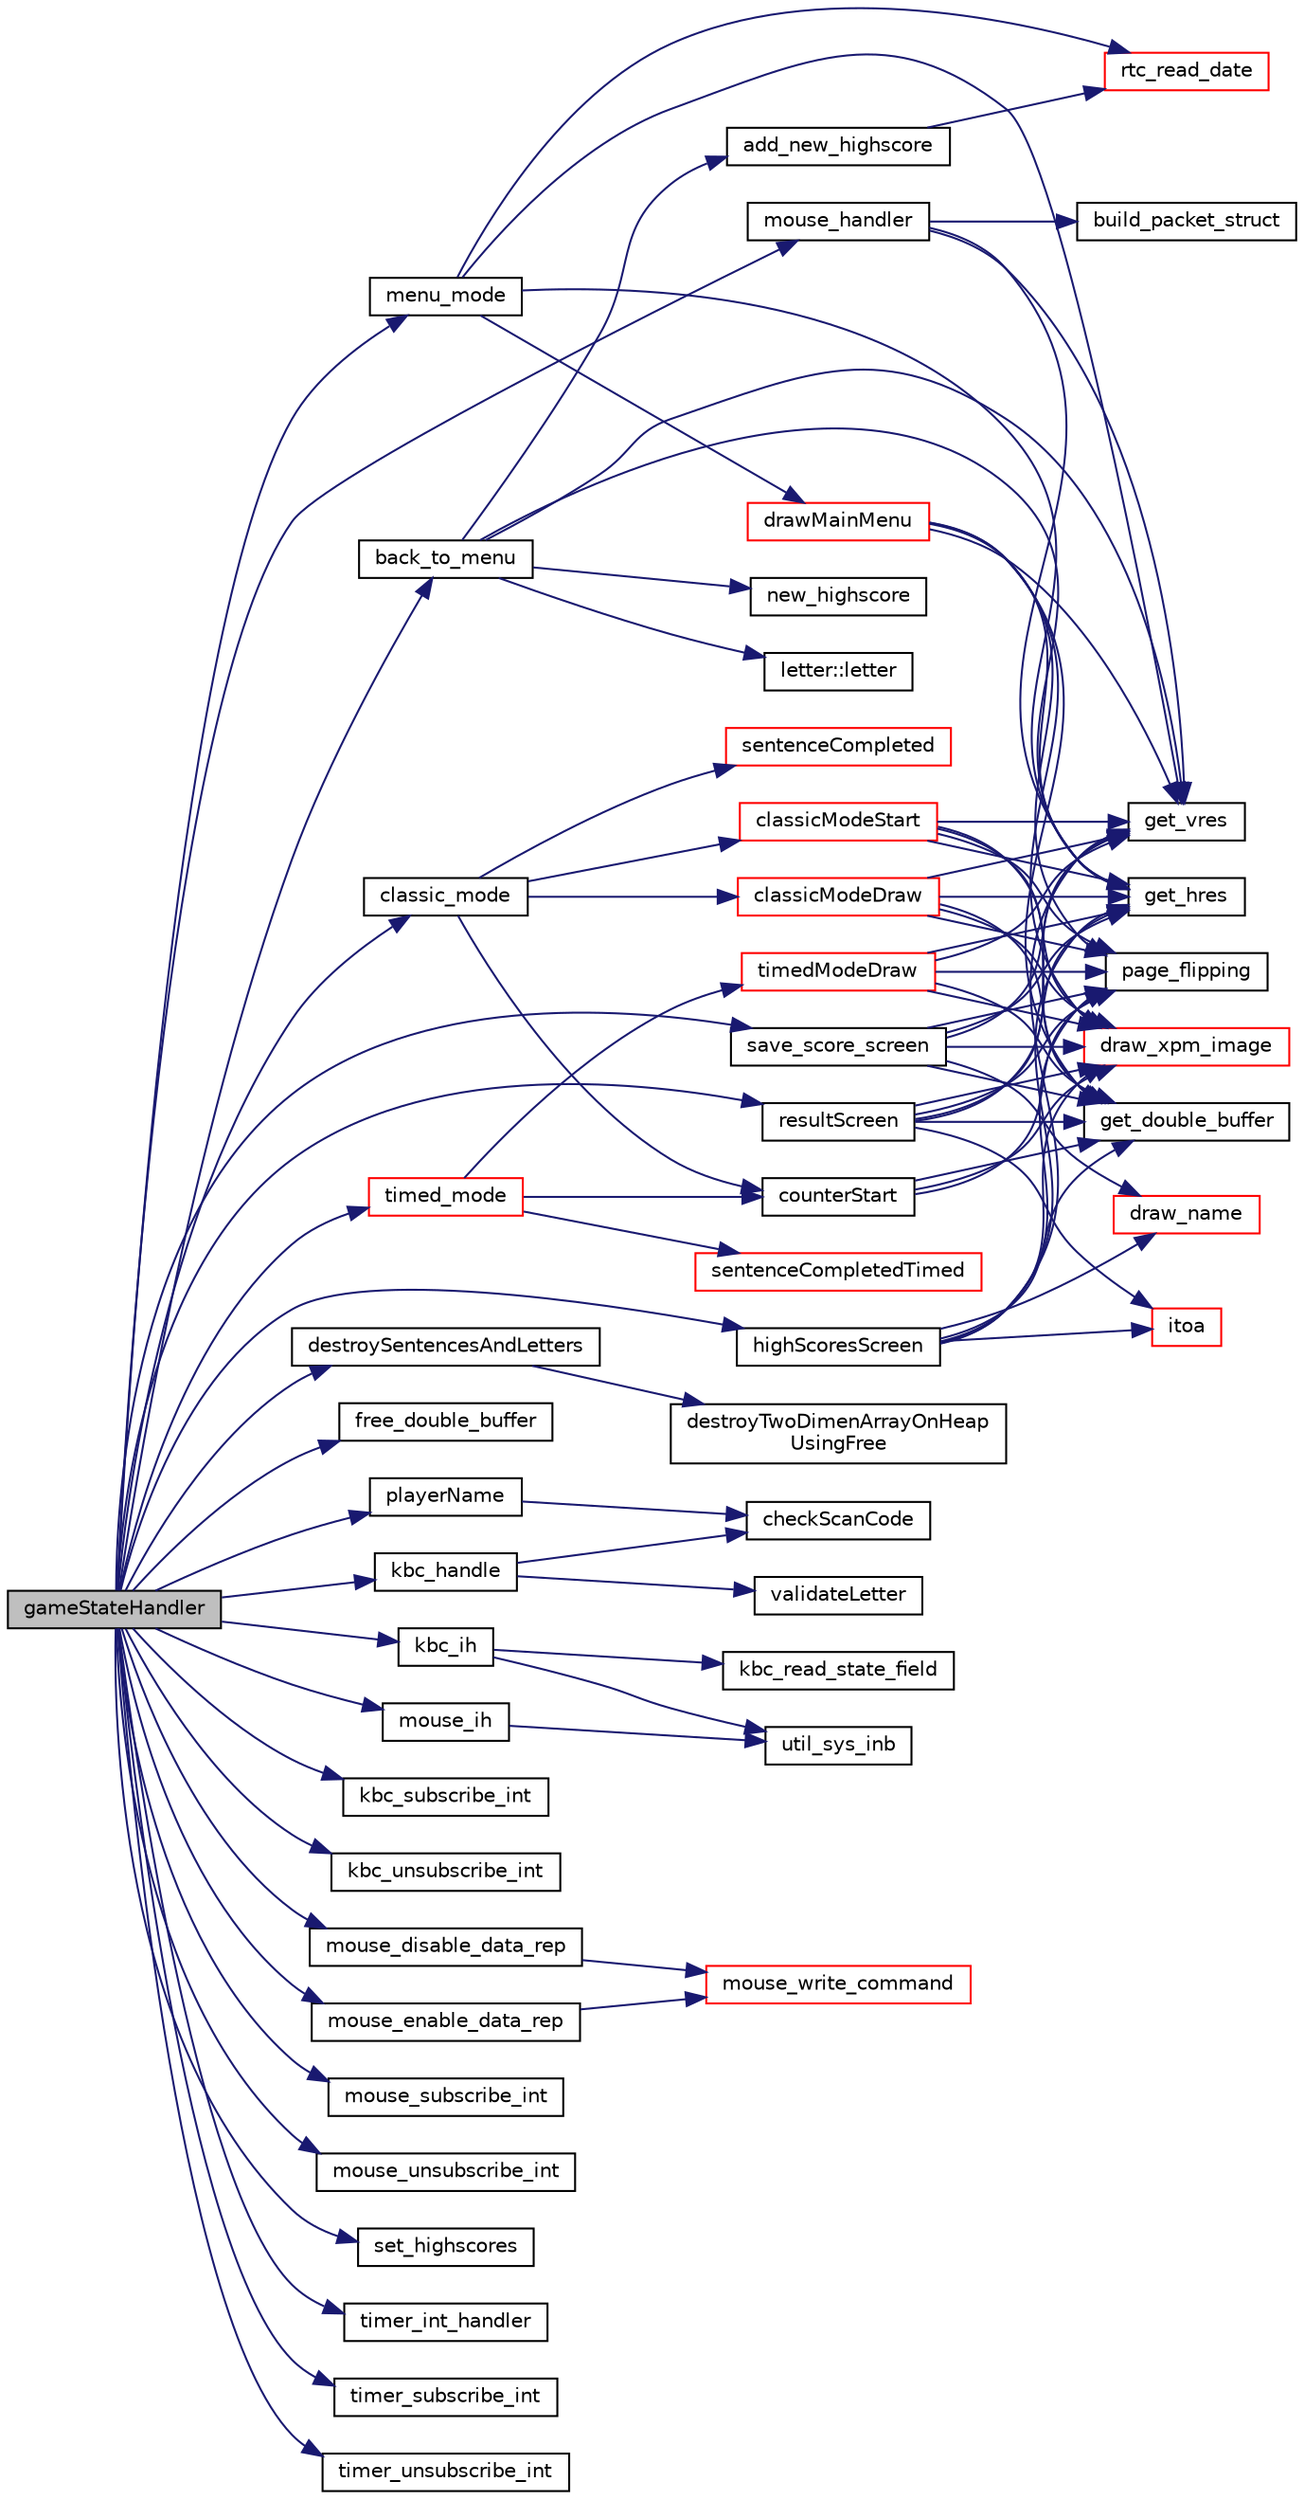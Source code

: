 digraph "gameStateHandler"
{
 // LATEX_PDF_SIZE
  edge [fontname="Helvetica",fontsize="10",labelfontname="Helvetica",labelfontsize="10"];
  node [fontname="Helvetica",fontsize="10",shape=record];
  rankdir="LR";
  Node1 [label="gameStateHandler",height=0.2,width=0.4,color="black", fillcolor="grey75", style="filled", fontcolor="black",tooltip="Load letters,sentences and xpm's, set graphics mode and start game."];
  Node1 -> Node2 [color="midnightblue",fontsize="10",style="solid",fontname="Helvetica"];
  Node2 [label="back_to_menu",height=0.2,width=0.4,color="black", fillcolor="white", style="filled",URL="$game_8c.html#ae7ed124302f000fe36828382c93950aa",tooltip="Go to main menu if button is pressed and save score if in Save Score mode."];
  Node2 -> Node3 [color="midnightblue",fontsize="10",style="solid",fontname="Helvetica"];
  Node3 [label="add_new_highscore",height=0.2,width=0.4,color="black", fillcolor="white", style="filled",URL="$highscores_8c.html#a036d2ad88dfbaa6c51569daff10640ca",tooltip="Add new highscore to highscores."];
  Node3 -> Node4 [color="midnightblue",fontsize="10",style="solid",fontname="Helvetica"];
  Node4 [label="rtc_read_date",height=0.2,width=0.4,color="red", fillcolor="white", style="filled",URL="$rtc_8c.html#ae2d4030307cef7e5e87606f7e09be07b",tooltip="Subscribes interrupts to the RTC."];
  Node2 -> Node9 [color="midnightblue",fontsize="10",style="solid",fontname="Helvetica"];
  Node9 [label="get_hres",height=0.2,width=0.4,color="black", fillcolor="white", style="filled",URL="$vc_8c.html#a10e416c59639a7f6b6f9f8f020fdb8d0",tooltip="Get horizontal resolution."];
  Node2 -> Node10 [color="midnightblue",fontsize="10",style="solid",fontname="Helvetica"];
  Node10 [label="get_vres",height=0.2,width=0.4,color="black", fillcolor="white", style="filled",URL="$vc_8c.html#a1c1b9a9c811575beb06fc355241ef17d",tooltip="Get vertical resolution."];
  Node2 -> Node11 [color="midnightblue",fontsize="10",style="solid",fontname="Helvetica"];
  Node11 [label="letter::letter",height=0.2,width=0.4,color="black", fillcolor="white", style="filled",URL="$structletter.html#a4bb58367ecea995c64a5d92d5ec60502",tooltip="The char associated with the letter."];
  Node2 -> Node12 [color="midnightblue",fontsize="10",style="solid",fontname="Helvetica"];
  Node12 [label="new_highscore",height=0.2,width=0.4,color="black", fillcolor="white", style="filled",URL="$highscores_8c.html#a9cc451c6c5bd05490178df678c552d5e",tooltip="Check if the new score is better that the ones in the highscoresr."];
  Node1 -> Node13 [color="midnightblue",fontsize="10",style="solid",fontname="Helvetica"];
  Node13 [label="classic_mode",height=0.2,width=0.4,color="black", fillcolor="white", style="filled",URL="$game_8c.html#a6d636c5d37c022c2b68db53b8a4a6b87",tooltip="Draw classic mode sentence,input and handle classic game mode state."];
  Node13 -> Node14 [color="midnightblue",fontsize="10",style="solid",fontname="Helvetica"];
  Node14 [label="classicModeDraw",height=0.2,width=0.4,color="red", fillcolor="white", style="filled",URL="$game_8c.html#ae2c313c74afd4c1d014957c8a8ad3f19",tooltip="Draw game components for Classic Mode on screen."];
  Node14 -> Node20 [color="midnightblue",fontsize="10",style="solid",fontname="Helvetica"];
  Node20 [label="draw_xpm_image",height=0.2,width=0.4,color="red", fillcolor="white", style="filled",URL="$vc_8c.html#a0cf63b55241db8e042bd55d93901566d",tooltip="Draws an XPM on the screen at specified coordinates."];
  Node14 -> Node21 [color="midnightblue",fontsize="10",style="solid",fontname="Helvetica"];
  Node21 [label="get_double_buffer",height=0.2,width=0.4,color="black", fillcolor="white", style="filled",URL="$vc_8c.html#a55c5883685bf347fccf094f10aa399e8",tooltip="Get double buffer."];
  Node14 -> Node9 [color="midnightblue",fontsize="10",style="solid",fontname="Helvetica"];
  Node14 -> Node10 [color="midnightblue",fontsize="10",style="solid",fontname="Helvetica"];
  Node14 -> Node22 [color="midnightblue",fontsize="10",style="solid",fontname="Helvetica"];
  Node22 [label="page_flipping",height=0.2,width=0.4,color="black", fillcolor="white", style="filled",URL="$vc_8c.html#a243163f132ab9dce6b21d946df703fd4",tooltip="Perform page flipping - copy contents of the double buffer to the first buffer."];
  Node13 -> Node23 [color="midnightblue",fontsize="10",style="solid",fontname="Helvetica"];
  Node23 [label="classicModeStart",height=0.2,width=0.4,color="red", fillcolor="white", style="filled",URL="$game_8c.html#a1584348a343494bd3b81c20776dde34b",tooltip="Draw the initial game components for the Classic Mode on the screen."];
  Node23 -> Node20 [color="midnightblue",fontsize="10",style="solid",fontname="Helvetica"];
  Node23 -> Node21 [color="midnightblue",fontsize="10",style="solid",fontname="Helvetica"];
  Node23 -> Node9 [color="midnightblue",fontsize="10",style="solid",fontname="Helvetica"];
  Node23 -> Node10 [color="midnightblue",fontsize="10",style="solid",fontname="Helvetica"];
  Node23 -> Node22 [color="midnightblue",fontsize="10",style="solid",fontname="Helvetica"];
  Node13 -> Node25 [color="midnightblue",fontsize="10",style="solid",fontname="Helvetica"];
  Node25 [label="counterStart",height=0.2,width=0.4,color="black", fillcolor="white", style="filled",URL="$game_8c.html#a1ccca907138b5e9af2569d8c0732b74b",tooltip="Displays a 3 2 1 counter before the start of the game mode."];
  Node25 -> Node20 [color="midnightblue",fontsize="10",style="solid",fontname="Helvetica"];
  Node25 -> Node21 [color="midnightblue",fontsize="10",style="solid",fontname="Helvetica"];
  Node25 -> Node22 [color="midnightblue",fontsize="10",style="solid",fontname="Helvetica"];
  Node13 -> Node26 [color="midnightblue",fontsize="10",style="solid",fontname="Helvetica"];
  Node26 [label="sentenceCompleted",height=0.2,width=0.4,color="red", fillcolor="white", style="filled",URL="$game_8c.html#a428244ddf0eb2af89871387d2b7b8abd",tooltip="Calculates statistics to send to resultScreen() to display."];
  Node1 -> Node27 [color="midnightblue",fontsize="10",style="solid",fontname="Helvetica"];
  Node27 [label="destroySentencesAndLetters",height=0.2,width=0.4,color="black", fillcolor="white", style="filled",URL="$sentences_8c.html#a7745112d26b762ba2d12b7f324710869",tooltip="Destroys sentences, letters other related variables"];
  Node27 -> Node28 [color="midnightblue",fontsize="10",style="solid",fontname="Helvetica"];
  Node28 [label="destroyTwoDimenArrayOnHeap\lUsingFree",height=0.2,width=0.4,color="black", fillcolor="white", style="filled",URL="$sentences_8c.html#a0f2b0bd4d289402d64680c11783b9704",tooltip="Free the allocated space for a two dimensional array of letters."];
  Node1 -> Node29 [color="midnightblue",fontsize="10",style="solid",fontname="Helvetica"];
  Node29 [label="free_double_buffer",height=0.2,width=0.4,color="black", fillcolor="white", style="filled",URL="$vc_8c.html#a5c9a2ecbe4ff77b9dbe4ff3826682300",tooltip="Free memory allocate for the double buffer."];
  Node1 -> Node30 [color="midnightblue",fontsize="10",style="solid",fontname="Helvetica"];
  Node30 [label="highScoresScreen",height=0.2,width=0.4,color="black", fillcolor="white", style="filled",URL="$game_8c.html#a7a6196f9ae7dc4d6ac8cc52a16719141",tooltip="Show a screen with the highest scores (top 5)"];
  Node30 -> Node31 [color="midnightblue",fontsize="10",style="solid",fontname="Helvetica"];
  Node31 [label="draw_name",height=0.2,width=0.4,color="red", fillcolor="white", style="filled",URL="$vc_8c.html#a87ed620696016e546afba21d658621d8",tooltip="Draws the name of a player (username)"];
  Node30 -> Node20 [color="midnightblue",fontsize="10",style="solid",fontname="Helvetica"];
  Node30 -> Node21 [color="midnightblue",fontsize="10",style="solid",fontname="Helvetica"];
  Node30 -> Node9 [color="midnightblue",fontsize="10",style="solid",fontname="Helvetica"];
  Node30 -> Node10 [color="midnightblue",fontsize="10",style="solid",fontname="Helvetica"];
  Node30 -> Node32 [color="midnightblue",fontsize="10",style="solid",fontname="Helvetica"];
  Node32 [label="itoa",height=0.2,width=0.4,color="red", fillcolor="white", style="filled",URL="$sentences_8c.html#a7e23ebebd89544f52813761ecd3aba09",tooltip="Implement itoa() from C - convert a value in a specific base to an array of chars."];
  Node30 -> Node22 [color="midnightblue",fontsize="10",style="solid",fontname="Helvetica"];
  Node1 -> Node35 [color="midnightblue",fontsize="10",style="solid",fontname="Helvetica"];
  Node35 [label="kbc_handle",height=0.2,width=0.4,color="black", fillcolor="white", style="filled",URL="$game_8c.html#a85a521ea3fd3bf532fbaca38a716ed0f",tooltip="Perform game actions according to the game State."];
  Node35 -> Node36 [color="midnightblue",fontsize="10",style="solid",fontname="Helvetica"];
  Node36 [label="checkScanCode",height=0.2,width=0.4,color="black", fillcolor="white", style="filled",URL="$game_8c.html#aa814c1223e4515e27932c51a7f912f46",tooltip="Check the scancode read from the keyboard to determine next action to take."];
  Node35 -> Node37 [color="midnightblue",fontsize="10",style="solid",fontname="Helvetica"];
  Node37 [label="validateLetter",height=0.2,width=0.4,color="black", fillcolor="white", style="filled",URL="$game_8c.html#a3aa72275b77c585d13d35329ea363b5f",tooltip="Checks if the input of a letter by the user corresponds to the one at index i in the sentence."];
  Node1 -> Node38 [color="midnightblue",fontsize="10",style="solid",fontname="Helvetica"];
  Node38 [label="kbc_ih",height=0.2,width=0.4,color="black", fillcolor="white", style="filled",URL="$keyboard_8c.html#aea970a154161a35f6894898a092ed70a",tooltip=" "];
  Node38 -> Node39 [color="midnightblue",fontsize="10",style="solid",fontname="Helvetica"];
  Node39 [label="kbc_read_state_field",height=0.2,width=0.4,color="black", fillcolor="white", style="filled",URL="$group__keyboard.html#ga9453fe291021234b7acdb48b9153e042",tooltip="reads the specified field of the status register"];
  Node38 -> Node40 [color="midnightblue",fontsize="10",style="solid",fontname="Helvetica"];
  Node40 [label="util_sys_inb",height=0.2,width=0.4,color="black", fillcolor="white", style="filled",URL="$utils_8c.html#a79a031a8611f5b2d6afa4158e92b0fb4",tooltip="Invokes sys_inb() system call but reads the value into a uint8_t variable."];
  Node1 -> Node41 [color="midnightblue",fontsize="10",style="solid",fontname="Helvetica"];
  Node41 [label="kbc_subscribe_int",height=0.2,width=0.4,color="black", fillcolor="white", style="filled",URL="$group__keyboard.html#ga02884ada1971dbade466081413210b18",tooltip="Subscribes and enables KBC's interrupts."];
  Node1 -> Node42 [color="midnightblue",fontsize="10",style="solid",fontname="Helvetica"];
  Node42 [label="kbc_unsubscribe_int",height=0.2,width=0.4,color="black", fillcolor="white", style="filled",URL="$group__keyboard.html#ga1102381e6a9e876e05dd78c58ccb5673",tooltip="Unsubscribes KBC's interrupts."];
  Node1 -> Node43 [color="midnightblue",fontsize="10",style="solid",fontname="Helvetica"];
  Node43 [label="menu_mode",height=0.2,width=0.4,color="black", fillcolor="white", style="filled",URL="$game_8c.html#a384fd7bc5dd16b6f904889a9b44d0ca6",tooltip="Draw menu components, buttons and mouse and go to game modes if buttons are pressed."];
  Node43 -> Node44 [color="midnightblue",fontsize="10",style="solid",fontname="Helvetica"];
  Node44 [label="drawMainMenu",height=0.2,width=0.4,color="red", fillcolor="white", style="filled",URL="$game_8c.html#a06326bc3ce2fdfe90cb6eb3172159fd0",tooltip="Draw Menu's components on screen depending on the position/pressed buttons of the mouse."];
  Node44 -> Node20 [color="midnightblue",fontsize="10",style="solid",fontname="Helvetica"];
  Node44 -> Node21 [color="midnightblue",fontsize="10",style="solid",fontname="Helvetica"];
  Node44 -> Node9 [color="midnightblue",fontsize="10",style="solid",fontname="Helvetica"];
  Node44 -> Node10 [color="midnightblue",fontsize="10",style="solid",fontname="Helvetica"];
  Node44 -> Node22 [color="midnightblue",fontsize="10",style="solid",fontname="Helvetica"];
  Node43 -> Node9 [color="midnightblue",fontsize="10",style="solid",fontname="Helvetica"];
  Node43 -> Node10 [color="midnightblue",fontsize="10",style="solid",fontname="Helvetica"];
  Node43 -> Node4 [color="midnightblue",fontsize="10",style="solid",fontname="Helvetica"];
  Node1 -> Node46 [color="midnightblue",fontsize="10",style="solid",fontname="Helvetica"];
  Node46 [label="mouse_disable_data_rep",height=0.2,width=0.4,color="black", fillcolor="white", style="filled",URL="$group__mouse.html#ga8af1c102bf50696674ef14cc377b80cc",tooltip="Enable Data Reporting."];
  Node46 -> Node47 [color="midnightblue",fontsize="10",style="solid",fontname="Helvetica"];
  Node47 [label="mouse_write_command",height=0.2,width=0.4,color="red", fillcolor="white", style="filled",URL="$group__mouse.html#gac2d791ac2ef89e466be15a7d07af293c",tooltip="Write a Mouse Command(reg 0xD4) - written as argument of Kbc Write Mouse byte command."];
  Node1 -> Node52 [color="midnightblue",fontsize="10",style="solid",fontname="Helvetica"];
  Node52 [label="mouse_enable_data_rep",height=0.2,width=0.4,color="black", fillcolor="white", style="filled",URL="$group__mouse.html#gab70f0bd710edb4b5e9312c3ce2b4777c",tooltip="Enable Data Reporting."];
  Node52 -> Node47 [color="midnightblue",fontsize="10",style="solid",fontname="Helvetica"];
  Node1 -> Node53 [color="midnightblue",fontsize="10",style="solid",fontname="Helvetica"];
  Node53 [label="mouse_handler",height=0.2,width=0.4,color="black", fillcolor="white", style="filled",URL="$game_8c.html#aca85c5fc48080fe3e5fc63cbfd15e3dd",tooltip="Handle mouse movements."];
  Node53 -> Node54 [color="midnightblue",fontsize="10",style="solid",fontname="Helvetica"];
  Node54 [label="build_packet_struct",height=0.2,width=0.4,color="black", fillcolor="white", style="filled",URL="$group__mouse.html#gadd0e2314743caac1dbf4e0b1cc6404a7",tooltip="Construct a packet struct with the bits of a 3 byte packet."];
  Node53 -> Node9 [color="midnightblue",fontsize="10",style="solid",fontname="Helvetica"];
  Node53 -> Node10 [color="midnightblue",fontsize="10",style="solid",fontname="Helvetica"];
  Node1 -> Node55 [color="midnightblue",fontsize="10",style="solid",fontname="Helvetica"];
  Node55 [label="mouse_ih",height=0.2,width=0.4,color="black", fillcolor="white", style="filled",URL="$mouse_8c.html#aed4404005e4c565ac36656307386e0ac",tooltip=" "];
  Node55 -> Node40 [color="midnightblue",fontsize="10",style="solid",fontname="Helvetica"];
  Node1 -> Node56 [color="midnightblue",fontsize="10",style="solid",fontname="Helvetica"];
  Node56 [label="mouse_subscribe_int",height=0.2,width=0.4,color="black", fillcolor="white", style="filled",URL="$group__mouse.html#ga20285aed4b3ef45812cd967532dd09db",tooltip="Subscribe and enable Mouse's interrupts."];
  Node1 -> Node57 [color="midnightblue",fontsize="10",style="solid",fontname="Helvetica"];
  Node57 [label="mouse_unsubscribe_int",height=0.2,width=0.4,color="black", fillcolor="white", style="filled",URL="$group__mouse.html#ga3ecf823d80520009ae5e0d76ae40a3c3",tooltip="Unsubscribe Mouses's interrupts."];
  Node1 -> Node58 [color="midnightblue",fontsize="10",style="solid",fontname="Helvetica"];
  Node58 [label="playerName",height=0.2,width=0.4,color="black", fillcolor="white", style="filled",URL="$game_8c.html#a68ec565e0ad3115e9e89f967b0d85aae",tooltip="Handles keyboard interruptions and validates scancodes to write the player's username."];
  Node58 -> Node36 [color="midnightblue",fontsize="10",style="solid",fontname="Helvetica"];
  Node1 -> Node59 [color="midnightblue",fontsize="10",style="solid",fontname="Helvetica"];
  Node59 [label="resultScreen",height=0.2,width=0.4,color="black", fillcolor="white", style="filled",URL="$game_8c.html#a6b53c7bdd4b90b905dd483f3e7dab7b7",tooltip="Draws the results layout."];
  Node59 -> Node20 [color="midnightblue",fontsize="10",style="solid",fontname="Helvetica"];
  Node59 -> Node21 [color="midnightblue",fontsize="10",style="solid",fontname="Helvetica"];
  Node59 -> Node9 [color="midnightblue",fontsize="10",style="solid",fontname="Helvetica"];
  Node59 -> Node10 [color="midnightblue",fontsize="10",style="solid",fontname="Helvetica"];
  Node59 -> Node32 [color="midnightblue",fontsize="10",style="solid",fontname="Helvetica"];
  Node59 -> Node22 [color="midnightblue",fontsize="10",style="solid",fontname="Helvetica"];
  Node1 -> Node60 [color="midnightblue",fontsize="10",style="solid",fontname="Helvetica"];
  Node60 [label="save_score_screen",height=0.2,width=0.4,color="black", fillcolor="white", style="filled",URL="$game_8c.html#a26b9c84c114e6513e181679f76a97854",tooltip="Shows a screen with a \"buffer\" where the user should enter a username to save the score."];
  Node60 -> Node31 [color="midnightblue",fontsize="10",style="solid",fontname="Helvetica"];
  Node60 -> Node20 [color="midnightblue",fontsize="10",style="solid",fontname="Helvetica"];
  Node60 -> Node21 [color="midnightblue",fontsize="10",style="solid",fontname="Helvetica"];
  Node60 -> Node9 [color="midnightblue",fontsize="10",style="solid",fontname="Helvetica"];
  Node60 -> Node10 [color="midnightblue",fontsize="10",style="solid",fontname="Helvetica"];
  Node60 -> Node22 [color="midnightblue",fontsize="10",style="solid",fontname="Helvetica"];
  Node1 -> Node61 [color="midnightblue",fontsize="10",style="solid",fontname="Helvetica"];
  Node61 [label="set_highscores",height=0.2,width=0.4,color="black", fillcolor="white", style="filled",URL="$highscores_8c.html#a95c6dcf639e390bca793f07a378dfbff",tooltip="Save the highscores in a file."];
  Node1 -> Node62 [color="midnightblue",fontsize="10",style="solid",fontname="Helvetica"];
  Node62 [label="timed_mode",height=0.2,width=0.4,color="red", fillcolor="white", style="filled",URL="$game_8c.html#a98389bdfd88eb39ac7e97b7746a86887",tooltip="Draw timed mode sentence,input and handle timed game mode state."];
  Node62 -> Node25 [color="midnightblue",fontsize="10",style="solid",fontname="Helvetica"];
  Node62 -> Node63 [color="midnightblue",fontsize="10",style="solid",fontname="Helvetica"];
  Node63 [label="sentenceCompletedTimed",height=0.2,width=0.4,color="red", fillcolor="white", style="filled",URL="$game_8c.html#af509280765b24e1f64cf2b348fdb4395",tooltip="Calculates statistics to send to resultScreenTimed() to display."];
  Node62 -> Node64 [color="midnightblue",fontsize="10",style="solid",fontname="Helvetica"];
  Node64 [label="timedModeDraw",height=0.2,width=0.4,color="red", fillcolor="white", style="filled",URL="$game_8c.html#a530d0e0b6bcbf9dafa1bf9e3afd37259",tooltip="Draw game components for Timed Mode on screen."];
  Node64 -> Node20 [color="midnightblue",fontsize="10",style="solid",fontname="Helvetica"];
  Node64 -> Node21 [color="midnightblue",fontsize="10",style="solid",fontname="Helvetica"];
  Node64 -> Node9 [color="midnightblue",fontsize="10",style="solid",fontname="Helvetica"];
  Node64 -> Node10 [color="midnightblue",fontsize="10",style="solid",fontname="Helvetica"];
  Node64 -> Node22 [color="midnightblue",fontsize="10",style="solid",fontname="Helvetica"];
  Node1 -> Node67 [color="midnightblue",fontsize="10",style="solid",fontname="Helvetica"];
  Node67 [label="timer_int_handler",height=0.2,width=0.4,color="black", fillcolor="white", style="filled",URL="$timer_8c.html#a91a2072306c68353712a6b771287dc2c",tooltip=" "];
  Node1 -> Node68 [color="midnightblue",fontsize="10",style="solid",fontname="Helvetica"];
  Node68 [label="timer_subscribe_int",height=0.2,width=0.4,color="black", fillcolor="white", style="filled",URL="$timer_8c.html#ac57a7e1140a7e00ad95ac5488d2a671b",tooltip=" "];
  Node1 -> Node69 [color="midnightblue",fontsize="10",style="solid",fontname="Helvetica"];
  Node69 [label="timer_unsubscribe_int",height=0.2,width=0.4,color="black", fillcolor="white", style="filled",URL="$timer_8c.html#afabd21de449be154dd65d5fdb2d8045d",tooltip=" "];
}

